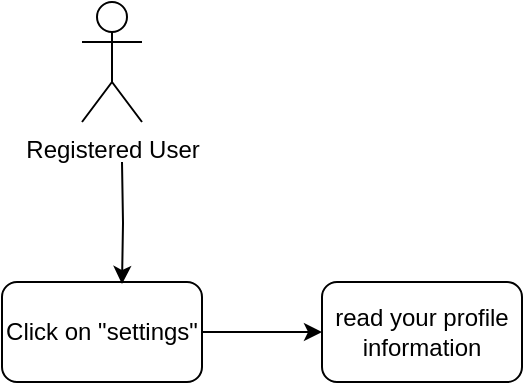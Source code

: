 <mxfile version="13.10.6" type="device"><diagram id="EaXvv9c8PhkV8yOUvCly" name="Page-1"><mxGraphModel dx="1422" dy="705" grid="1" gridSize="10" guides="1" tooltips="1" connect="1" arrows="1" fold="1" page="1" pageScale="1" pageWidth="827" pageHeight="1169" math="0" shadow="0"><root><mxCell id="0"/><mxCell id="1" parent="0"/><mxCell id="VsV8hT6WQi--fWEjMfpX-5" style="edgeStyle=orthogonalEdgeStyle;rounded=0;orthogonalLoop=1;jettySize=auto;html=1;exitX=1;exitY=0.5;exitDx=0;exitDy=0;entryX=0;entryY=0.5;entryDx=0;entryDy=0;" edge="1" parent="1" source="VTyGQ7pgjZq9xLsHg-J2-1" target="VsV8hT6WQi--fWEjMfpX-3"><mxGeometry relative="1" as="geometry"/></mxCell><mxCell id="VTyGQ7pgjZq9xLsHg-J2-1" value="Click on &quot;settings&quot;" style="rounded=1;whiteSpace=wrap;html=1;" parent="1" vertex="1"><mxGeometry x="80" y="300" width="100" height="50" as="geometry"/></mxCell><mxCell id="VsV8hT6WQi--fWEjMfpX-2" style="edgeStyle=orthogonalEdgeStyle;rounded=0;orthogonalLoop=1;jettySize=auto;html=1;entryX=0.6;entryY=0.02;entryDx=0;entryDy=0;entryPerimeter=0;" edge="1" parent="1" target="VTyGQ7pgjZq9xLsHg-J2-1"><mxGeometry relative="1" as="geometry"><mxPoint x="140" y="240" as="sourcePoint"/></mxGeometry></mxCell><mxCell id="VTyGQ7pgjZq9xLsHg-J2-2" value="Registered User" style="shape=umlActor;verticalLabelPosition=bottom;verticalAlign=top;html=1;outlineConnect=0;" parent="1" vertex="1"><mxGeometry x="120" y="160" width="30" height="60" as="geometry"/></mxCell><mxCell id="VsV8hT6WQi--fWEjMfpX-3" value="read your profile information" style="rounded=1;whiteSpace=wrap;html=1;" vertex="1" parent="1"><mxGeometry x="240" y="300" width="100" height="50" as="geometry"/></mxCell></root></mxGraphModel></diagram></mxfile>